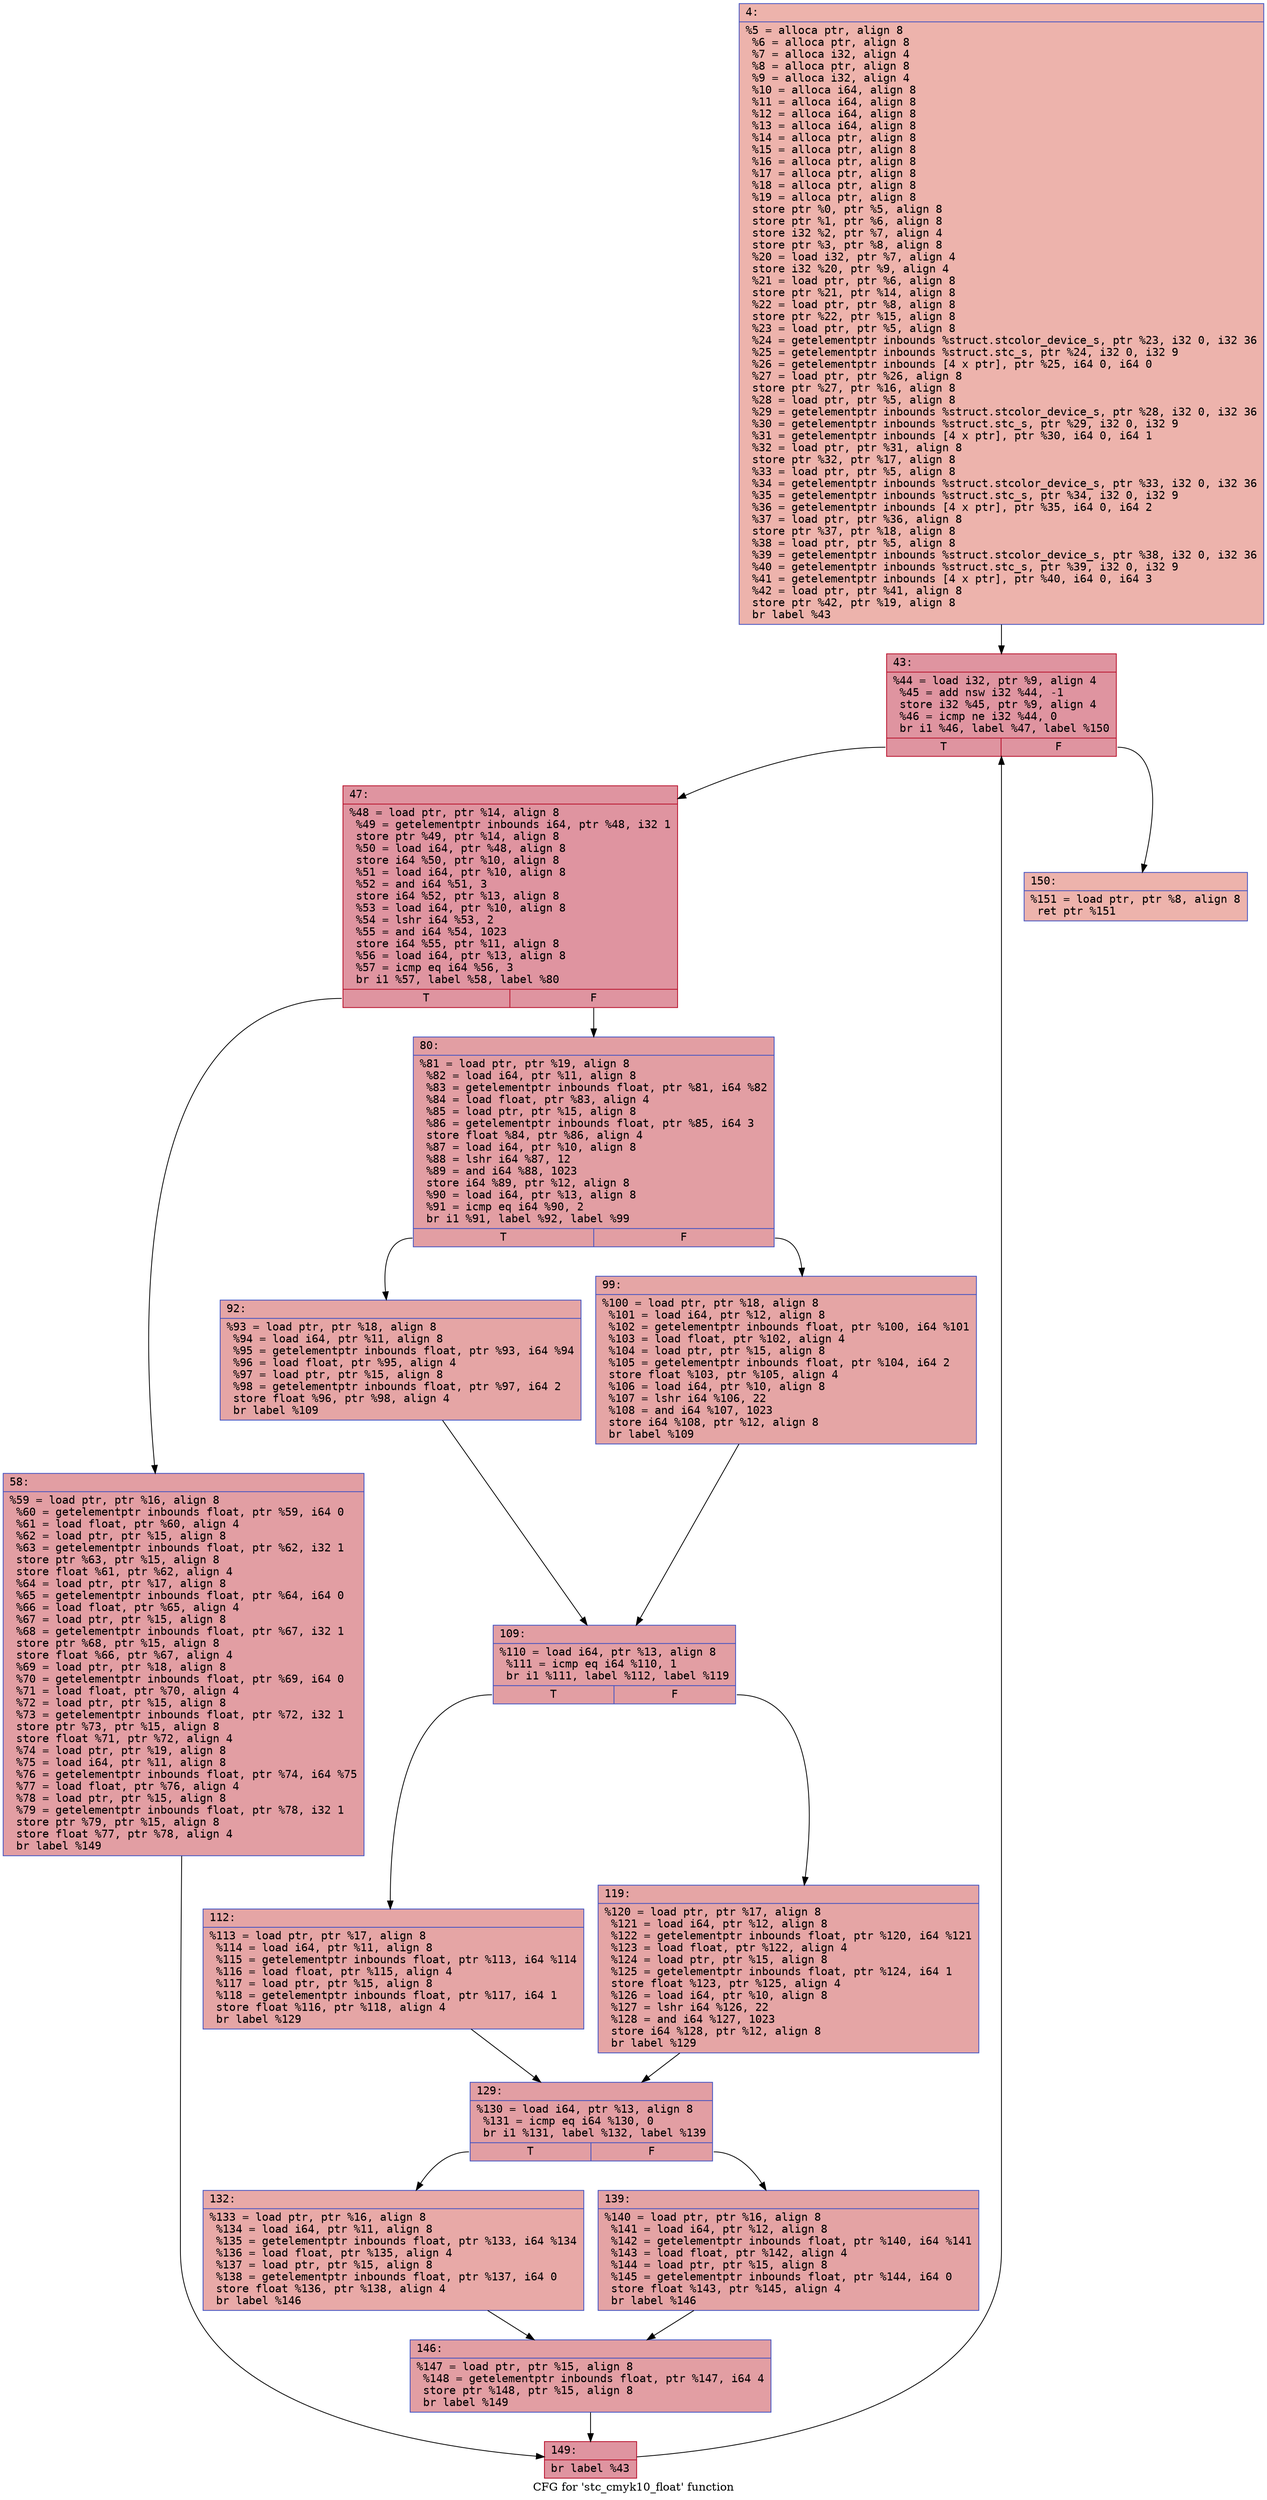 digraph "CFG for 'stc_cmyk10_float' function" {
	label="CFG for 'stc_cmyk10_float' function";

	Node0x6000016a1a40 [shape=record,color="#3d50c3ff", style=filled, fillcolor="#d6524470" fontname="Courier",label="{4:\l|  %5 = alloca ptr, align 8\l  %6 = alloca ptr, align 8\l  %7 = alloca i32, align 4\l  %8 = alloca ptr, align 8\l  %9 = alloca i32, align 4\l  %10 = alloca i64, align 8\l  %11 = alloca i64, align 8\l  %12 = alloca i64, align 8\l  %13 = alloca i64, align 8\l  %14 = alloca ptr, align 8\l  %15 = alloca ptr, align 8\l  %16 = alloca ptr, align 8\l  %17 = alloca ptr, align 8\l  %18 = alloca ptr, align 8\l  %19 = alloca ptr, align 8\l  store ptr %0, ptr %5, align 8\l  store ptr %1, ptr %6, align 8\l  store i32 %2, ptr %7, align 4\l  store ptr %3, ptr %8, align 8\l  %20 = load i32, ptr %7, align 4\l  store i32 %20, ptr %9, align 4\l  %21 = load ptr, ptr %6, align 8\l  store ptr %21, ptr %14, align 8\l  %22 = load ptr, ptr %8, align 8\l  store ptr %22, ptr %15, align 8\l  %23 = load ptr, ptr %5, align 8\l  %24 = getelementptr inbounds %struct.stcolor_device_s, ptr %23, i32 0, i32 36\l  %25 = getelementptr inbounds %struct.stc_s, ptr %24, i32 0, i32 9\l  %26 = getelementptr inbounds [4 x ptr], ptr %25, i64 0, i64 0\l  %27 = load ptr, ptr %26, align 8\l  store ptr %27, ptr %16, align 8\l  %28 = load ptr, ptr %5, align 8\l  %29 = getelementptr inbounds %struct.stcolor_device_s, ptr %28, i32 0, i32 36\l  %30 = getelementptr inbounds %struct.stc_s, ptr %29, i32 0, i32 9\l  %31 = getelementptr inbounds [4 x ptr], ptr %30, i64 0, i64 1\l  %32 = load ptr, ptr %31, align 8\l  store ptr %32, ptr %17, align 8\l  %33 = load ptr, ptr %5, align 8\l  %34 = getelementptr inbounds %struct.stcolor_device_s, ptr %33, i32 0, i32 36\l  %35 = getelementptr inbounds %struct.stc_s, ptr %34, i32 0, i32 9\l  %36 = getelementptr inbounds [4 x ptr], ptr %35, i64 0, i64 2\l  %37 = load ptr, ptr %36, align 8\l  store ptr %37, ptr %18, align 8\l  %38 = load ptr, ptr %5, align 8\l  %39 = getelementptr inbounds %struct.stcolor_device_s, ptr %38, i32 0, i32 36\l  %40 = getelementptr inbounds %struct.stc_s, ptr %39, i32 0, i32 9\l  %41 = getelementptr inbounds [4 x ptr], ptr %40, i64 0, i64 3\l  %42 = load ptr, ptr %41, align 8\l  store ptr %42, ptr %19, align 8\l  br label %43\l}"];
	Node0x6000016a1a40 -> Node0x6000016a1a90[tooltip="4 -> 43\nProbability 100.00%" ];
	Node0x6000016a1a90 [shape=record,color="#b70d28ff", style=filled, fillcolor="#b70d2870" fontname="Courier",label="{43:\l|  %44 = load i32, ptr %9, align 4\l  %45 = add nsw i32 %44, -1\l  store i32 %45, ptr %9, align 4\l  %46 = icmp ne i32 %44, 0\l  br i1 %46, label %47, label %150\l|{<s0>T|<s1>F}}"];
	Node0x6000016a1a90:s0 -> Node0x6000016a1ae0[tooltip="43 -> 47\nProbability 96.88%" ];
	Node0x6000016a1a90:s1 -> Node0x6000016a1ef0[tooltip="43 -> 150\nProbability 3.12%" ];
	Node0x6000016a1ae0 [shape=record,color="#b70d28ff", style=filled, fillcolor="#b70d2870" fontname="Courier",label="{47:\l|  %48 = load ptr, ptr %14, align 8\l  %49 = getelementptr inbounds i64, ptr %48, i32 1\l  store ptr %49, ptr %14, align 8\l  %50 = load i64, ptr %48, align 8\l  store i64 %50, ptr %10, align 8\l  %51 = load i64, ptr %10, align 8\l  %52 = and i64 %51, 3\l  store i64 %52, ptr %13, align 8\l  %53 = load i64, ptr %10, align 8\l  %54 = lshr i64 %53, 2\l  %55 = and i64 %54, 1023\l  store i64 %55, ptr %11, align 8\l  %56 = load i64, ptr %13, align 8\l  %57 = icmp eq i64 %56, 3\l  br i1 %57, label %58, label %80\l|{<s0>T|<s1>F}}"];
	Node0x6000016a1ae0:s0 -> Node0x6000016a1b30[tooltip="47 -> 58\nProbability 50.00%" ];
	Node0x6000016a1ae0:s1 -> Node0x6000016a1b80[tooltip="47 -> 80\nProbability 50.00%" ];
	Node0x6000016a1b30 [shape=record,color="#3d50c3ff", style=filled, fillcolor="#be242e70" fontname="Courier",label="{58:\l|  %59 = load ptr, ptr %16, align 8\l  %60 = getelementptr inbounds float, ptr %59, i64 0\l  %61 = load float, ptr %60, align 4\l  %62 = load ptr, ptr %15, align 8\l  %63 = getelementptr inbounds float, ptr %62, i32 1\l  store ptr %63, ptr %15, align 8\l  store float %61, ptr %62, align 4\l  %64 = load ptr, ptr %17, align 8\l  %65 = getelementptr inbounds float, ptr %64, i64 0\l  %66 = load float, ptr %65, align 4\l  %67 = load ptr, ptr %15, align 8\l  %68 = getelementptr inbounds float, ptr %67, i32 1\l  store ptr %68, ptr %15, align 8\l  store float %66, ptr %67, align 4\l  %69 = load ptr, ptr %18, align 8\l  %70 = getelementptr inbounds float, ptr %69, i64 0\l  %71 = load float, ptr %70, align 4\l  %72 = load ptr, ptr %15, align 8\l  %73 = getelementptr inbounds float, ptr %72, i32 1\l  store ptr %73, ptr %15, align 8\l  store float %71, ptr %72, align 4\l  %74 = load ptr, ptr %19, align 8\l  %75 = load i64, ptr %11, align 8\l  %76 = getelementptr inbounds float, ptr %74, i64 %75\l  %77 = load float, ptr %76, align 4\l  %78 = load ptr, ptr %15, align 8\l  %79 = getelementptr inbounds float, ptr %78, i32 1\l  store ptr %79, ptr %15, align 8\l  store float %77, ptr %78, align 4\l  br label %149\l}"];
	Node0x6000016a1b30 -> Node0x6000016a1ea0[tooltip="58 -> 149\nProbability 100.00%" ];
	Node0x6000016a1b80 [shape=record,color="#3d50c3ff", style=filled, fillcolor="#be242e70" fontname="Courier",label="{80:\l|  %81 = load ptr, ptr %19, align 8\l  %82 = load i64, ptr %11, align 8\l  %83 = getelementptr inbounds float, ptr %81, i64 %82\l  %84 = load float, ptr %83, align 4\l  %85 = load ptr, ptr %15, align 8\l  %86 = getelementptr inbounds float, ptr %85, i64 3\l  store float %84, ptr %86, align 4\l  %87 = load i64, ptr %10, align 8\l  %88 = lshr i64 %87, 12\l  %89 = and i64 %88, 1023\l  store i64 %89, ptr %12, align 8\l  %90 = load i64, ptr %13, align 8\l  %91 = icmp eq i64 %90, 2\l  br i1 %91, label %92, label %99\l|{<s0>T|<s1>F}}"];
	Node0x6000016a1b80:s0 -> Node0x6000016a1bd0[tooltip="80 -> 92\nProbability 50.00%" ];
	Node0x6000016a1b80:s1 -> Node0x6000016a1c20[tooltip="80 -> 99\nProbability 50.00%" ];
	Node0x6000016a1bd0 [shape=record,color="#3d50c3ff", style=filled, fillcolor="#c5333470" fontname="Courier",label="{92:\l|  %93 = load ptr, ptr %18, align 8\l  %94 = load i64, ptr %11, align 8\l  %95 = getelementptr inbounds float, ptr %93, i64 %94\l  %96 = load float, ptr %95, align 4\l  %97 = load ptr, ptr %15, align 8\l  %98 = getelementptr inbounds float, ptr %97, i64 2\l  store float %96, ptr %98, align 4\l  br label %109\l}"];
	Node0x6000016a1bd0 -> Node0x6000016a1c70[tooltip="92 -> 109\nProbability 100.00%" ];
	Node0x6000016a1c20 [shape=record,color="#3d50c3ff", style=filled, fillcolor="#c5333470" fontname="Courier",label="{99:\l|  %100 = load ptr, ptr %18, align 8\l  %101 = load i64, ptr %12, align 8\l  %102 = getelementptr inbounds float, ptr %100, i64 %101\l  %103 = load float, ptr %102, align 4\l  %104 = load ptr, ptr %15, align 8\l  %105 = getelementptr inbounds float, ptr %104, i64 2\l  store float %103, ptr %105, align 4\l  %106 = load i64, ptr %10, align 8\l  %107 = lshr i64 %106, 22\l  %108 = and i64 %107, 1023\l  store i64 %108, ptr %12, align 8\l  br label %109\l}"];
	Node0x6000016a1c20 -> Node0x6000016a1c70[tooltip="99 -> 109\nProbability 100.00%" ];
	Node0x6000016a1c70 [shape=record,color="#3d50c3ff", style=filled, fillcolor="#be242e70" fontname="Courier",label="{109:\l|  %110 = load i64, ptr %13, align 8\l  %111 = icmp eq i64 %110, 1\l  br i1 %111, label %112, label %119\l|{<s0>T|<s1>F}}"];
	Node0x6000016a1c70:s0 -> Node0x6000016a1cc0[tooltip="109 -> 112\nProbability 50.00%" ];
	Node0x6000016a1c70:s1 -> Node0x6000016a1d10[tooltip="109 -> 119\nProbability 50.00%" ];
	Node0x6000016a1cc0 [shape=record,color="#3d50c3ff", style=filled, fillcolor="#c5333470" fontname="Courier",label="{112:\l|  %113 = load ptr, ptr %17, align 8\l  %114 = load i64, ptr %11, align 8\l  %115 = getelementptr inbounds float, ptr %113, i64 %114\l  %116 = load float, ptr %115, align 4\l  %117 = load ptr, ptr %15, align 8\l  %118 = getelementptr inbounds float, ptr %117, i64 1\l  store float %116, ptr %118, align 4\l  br label %129\l}"];
	Node0x6000016a1cc0 -> Node0x6000016a1d60[tooltip="112 -> 129\nProbability 100.00%" ];
	Node0x6000016a1d10 [shape=record,color="#3d50c3ff", style=filled, fillcolor="#c5333470" fontname="Courier",label="{119:\l|  %120 = load ptr, ptr %17, align 8\l  %121 = load i64, ptr %12, align 8\l  %122 = getelementptr inbounds float, ptr %120, i64 %121\l  %123 = load float, ptr %122, align 4\l  %124 = load ptr, ptr %15, align 8\l  %125 = getelementptr inbounds float, ptr %124, i64 1\l  store float %123, ptr %125, align 4\l  %126 = load i64, ptr %10, align 8\l  %127 = lshr i64 %126, 22\l  %128 = and i64 %127, 1023\l  store i64 %128, ptr %12, align 8\l  br label %129\l}"];
	Node0x6000016a1d10 -> Node0x6000016a1d60[tooltip="119 -> 129\nProbability 100.00%" ];
	Node0x6000016a1d60 [shape=record,color="#3d50c3ff", style=filled, fillcolor="#be242e70" fontname="Courier",label="{129:\l|  %130 = load i64, ptr %13, align 8\l  %131 = icmp eq i64 %130, 0\l  br i1 %131, label %132, label %139\l|{<s0>T|<s1>F}}"];
	Node0x6000016a1d60:s0 -> Node0x6000016a1db0[tooltip="129 -> 132\nProbability 37.50%" ];
	Node0x6000016a1d60:s1 -> Node0x6000016a1e00[tooltip="129 -> 139\nProbability 62.50%" ];
	Node0x6000016a1db0 [shape=record,color="#3d50c3ff", style=filled, fillcolor="#ca3b3770" fontname="Courier",label="{132:\l|  %133 = load ptr, ptr %16, align 8\l  %134 = load i64, ptr %11, align 8\l  %135 = getelementptr inbounds float, ptr %133, i64 %134\l  %136 = load float, ptr %135, align 4\l  %137 = load ptr, ptr %15, align 8\l  %138 = getelementptr inbounds float, ptr %137, i64 0\l  store float %136, ptr %138, align 4\l  br label %146\l}"];
	Node0x6000016a1db0 -> Node0x6000016a1e50[tooltip="132 -> 146\nProbability 100.00%" ];
	Node0x6000016a1e00 [shape=record,color="#3d50c3ff", style=filled, fillcolor="#c32e3170" fontname="Courier",label="{139:\l|  %140 = load ptr, ptr %16, align 8\l  %141 = load i64, ptr %12, align 8\l  %142 = getelementptr inbounds float, ptr %140, i64 %141\l  %143 = load float, ptr %142, align 4\l  %144 = load ptr, ptr %15, align 8\l  %145 = getelementptr inbounds float, ptr %144, i64 0\l  store float %143, ptr %145, align 4\l  br label %146\l}"];
	Node0x6000016a1e00 -> Node0x6000016a1e50[tooltip="139 -> 146\nProbability 100.00%" ];
	Node0x6000016a1e50 [shape=record,color="#3d50c3ff", style=filled, fillcolor="#be242e70" fontname="Courier",label="{146:\l|  %147 = load ptr, ptr %15, align 8\l  %148 = getelementptr inbounds float, ptr %147, i64 4\l  store ptr %148, ptr %15, align 8\l  br label %149\l}"];
	Node0x6000016a1e50 -> Node0x6000016a1ea0[tooltip="146 -> 149\nProbability 100.00%" ];
	Node0x6000016a1ea0 [shape=record,color="#b70d28ff", style=filled, fillcolor="#b70d2870" fontname="Courier",label="{149:\l|  br label %43\l}"];
	Node0x6000016a1ea0 -> Node0x6000016a1a90[tooltip="149 -> 43\nProbability 100.00%" ];
	Node0x6000016a1ef0 [shape=record,color="#3d50c3ff", style=filled, fillcolor="#d6524470" fontname="Courier",label="{150:\l|  %151 = load ptr, ptr %8, align 8\l  ret ptr %151\l}"];
}

